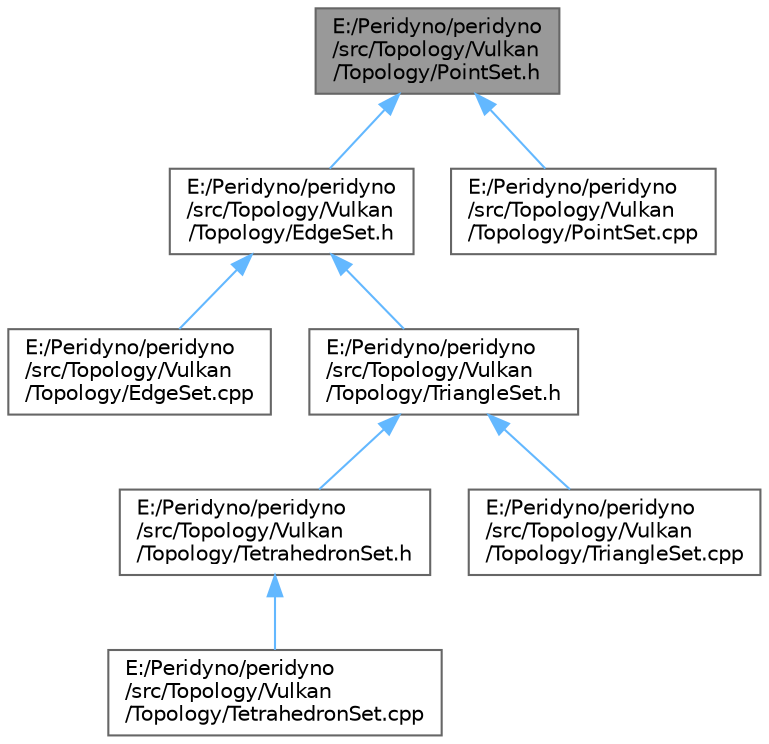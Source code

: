 digraph "E:/Peridyno/peridyno/src/Topology/Vulkan/Topology/PointSet.h"
{
 // LATEX_PDF_SIZE
  bgcolor="transparent";
  edge [fontname=Helvetica,fontsize=10,labelfontname=Helvetica,labelfontsize=10];
  node [fontname=Helvetica,fontsize=10,shape=box,height=0.2,width=0.4];
  Node1 [id="Node000001",label="E:/Peridyno/peridyno\l/src/Topology/Vulkan\l/Topology/PointSet.h",height=0.2,width=0.4,color="gray40", fillcolor="grey60", style="filled", fontcolor="black",tooltip=" "];
  Node1 -> Node2 [id="edge1_Node000001_Node000002",dir="back",color="steelblue1",style="solid",tooltip=" "];
  Node2 [id="Node000002",label="E:/Peridyno/peridyno\l/src/Topology/Vulkan\l/Topology/EdgeSet.h",height=0.2,width=0.4,color="grey40", fillcolor="white", style="filled",URL="$_vulkan_2_topology_2_edge_set_8h.html",tooltip=" "];
  Node2 -> Node3 [id="edge2_Node000002_Node000003",dir="back",color="steelblue1",style="solid",tooltip=" "];
  Node3 [id="Node000003",label="E:/Peridyno/peridyno\l/src/Topology/Vulkan\l/Topology/EdgeSet.cpp",height=0.2,width=0.4,color="grey40", fillcolor="white", style="filled",URL="$_edge_set_8cpp.html",tooltip=" "];
  Node2 -> Node4 [id="edge3_Node000002_Node000004",dir="back",color="steelblue1",style="solid",tooltip=" "];
  Node4 [id="Node000004",label="E:/Peridyno/peridyno\l/src/Topology/Vulkan\l/Topology/TriangleSet.h",height=0.2,width=0.4,color="grey40", fillcolor="white", style="filled",URL="$_vulkan_2_topology_2_triangle_set_8h.html",tooltip=" "];
  Node4 -> Node5 [id="edge4_Node000004_Node000005",dir="back",color="steelblue1",style="solid",tooltip=" "];
  Node5 [id="Node000005",label="E:/Peridyno/peridyno\l/src/Topology/Vulkan\l/Topology/TetrahedronSet.h",height=0.2,width=0.4,color="grey40", fillcolor="white", style="filled",URL="$_vulkan_2_topology_2_tetrahedron_set_8h.html",tooltip=" "];
  Node5 -> Node6 [id="edge5_Node000005_Node000006",dir="back",color="steelblue1",style="solid",tooltip=" "];
  Node6 [id="Node000006",label="E:/Peridyno/peridyno\l/src/Topology/Vulkan\l/Topology/TetrahedronSet.cpp",height=0.2,width=0.4,color="grey40", fillcolor="white", style="filled",URL="$_tetrahedron_set_8cpp.html",tooltip=" "];
  Node4 -> Node7 [id="edge6_Node000004_Node000007",dir="back",color="steelblue1",style="solid",tooltip=" "];
  Node7 [id="Node000007",label="E:/Peridyno/peridyno\l/src/Topology/Vulkan\l/Topology/TriangleSet.cpp",height=0.2,width=0.4,color="grey40", fillcolor="white", style="filled",URL="$_triangle_set_8cpp.html",tooltip=" "];
  Node1 -> Node8 [id="edge7_Node000001_Node000008",dir="back",color="steelblue1",style="solid",tooltip=" "];
  Node8 [id="Node000008",label="E:/Peridyno/peridyno\l/src/Topology/Vulkan\l/Topology/PointSet.cpp",height=0.2,width=0.4,color="grey40", fillcolor="white", style="filled",URL="$_point_set_8cpp.html",tooltip=" "];
}
